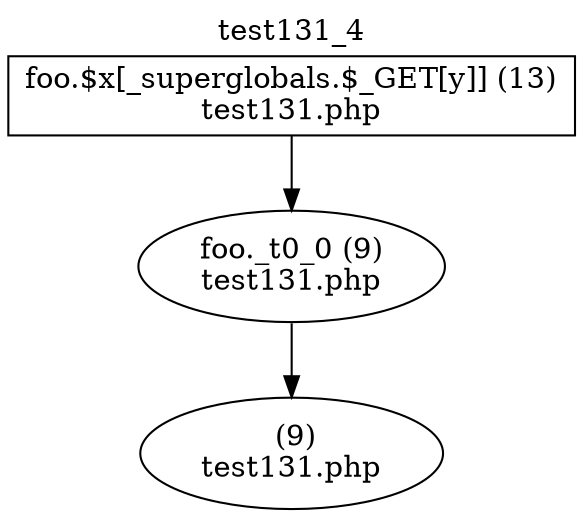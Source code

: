 digraph cfg {
  label="test131_4";
  labelloc=t;
  n1 [shape=box, label="foo.$x[_superglobals.$_GET[y]] (13)\ntest131.php"];
  n2 [shape=ellipse, label="foo._t0_0 (9)\ntest131.php"];
  n3 [shape=ellipse, label=" (9)\ntest131.php"];
  n1 -> n2;
  n2 -> n3;
}
